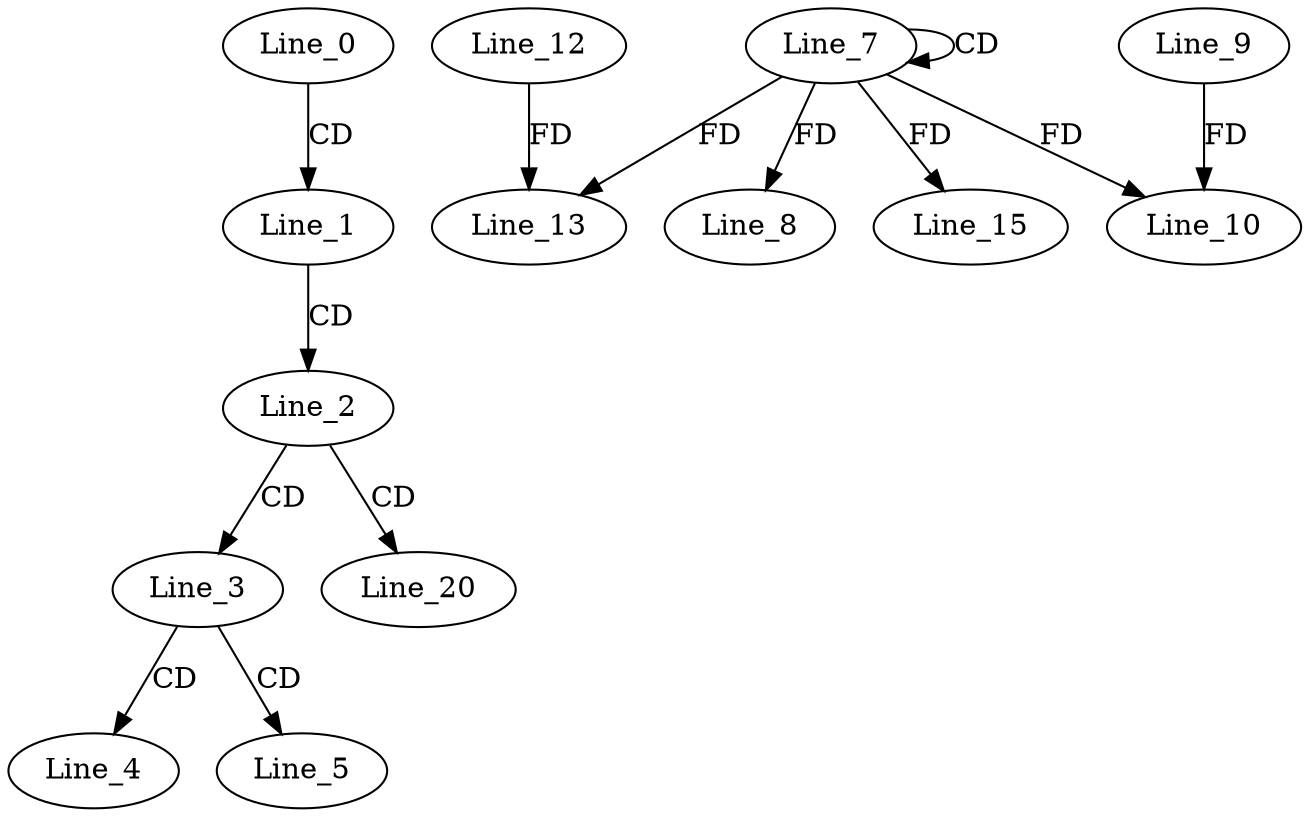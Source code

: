 digraph G {
  Line_0;
  Line_1;
  Line_2;
  Line_3;
  Line_4;
  Line_5;
  Line_7;
  Line_7;
  Line_8;
  Line_9;
  Line_10;
  Line_12;
  Line_13;
  Line_15;
  Line_20;
  Line_0 -> Line_1 [ label="CD" ];
  Line_1 -> Line_2 [ label="CD" ];
  Line_2 -> Line_3 [ label="CD" ];
  Line_3 -> Line_4 [ label="CD" ];
  Line_3 -> Line_5 [ label="CD" ];
  Line_7 -> Line_7 [ label="CD" ];
  Line_7 -> Line_8 [ label="FD" ];
  Line_9 -> Line_10 [ label="FD" ];
  Line_7 -> Line_10 [ label="FD" ];
  Line_12 -> Line_13 [ label="FD" ];
  Line_7 -> Line_13 [ label="FD" ];
  Line_7 -> Line_15 [ label="FD" ];
  Line_2 -> Line_20 [ label="CD" ];
}
